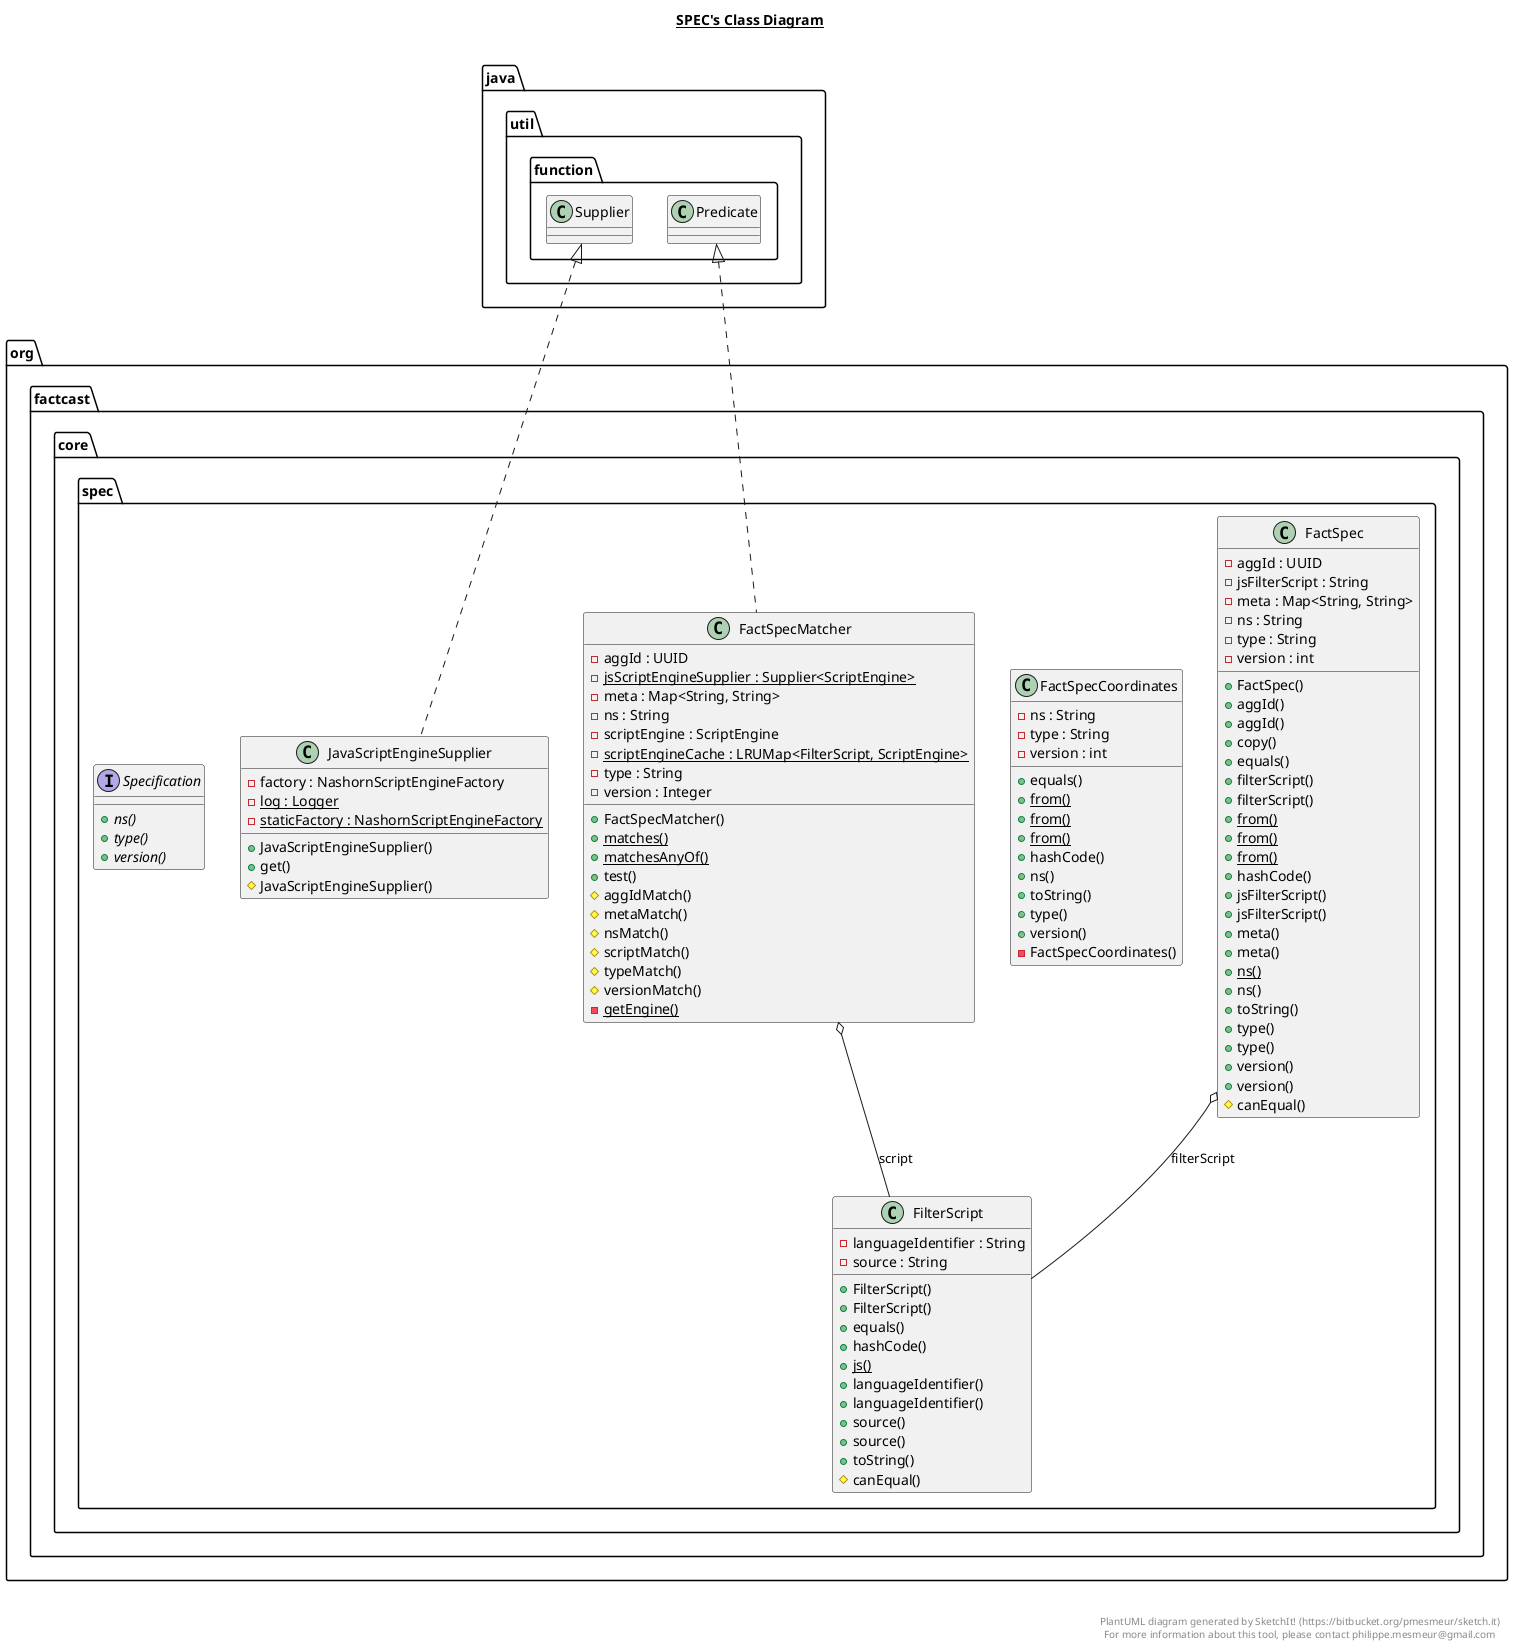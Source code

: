 @startuml

title __SPEC's Class Diagram__\n

  namespace org.factcast.core {
    namespace spec {
      class org.factcast.core.spec.FactSpec {
          - aggId : UUID
          - jsFilterScript : String
          - meta : Map<String, String>
          - ns : String
          - type : String
          - version : int
          + FactSpec()
          + aggId()
          + aggId()
          + copy()
          + equals()
          + filterScript()
          + filterScript()
          {static} + from()
          {static} + from()
          {static} + from()
          + hashCode()
          + jsFilterScript()
          + jsFilterScript()
          + meta()
          + meta()
          {static} + ns()
          + ns()
          + toString()
          + type()
          + type()
          + version()
          + version()
          # canEqual()
      }
    }
  }
  

  namespace org.factcast.core {
    namespace spec {
      class org.factcast.core.spec.FactSpecCoordinates {
          - ns : String
          - type : String
          - version : int
          + equals()
          {static} + from()
          {static} + from()
          {static} + from()
          + hashCode()
          + ns()
          + toString()
          + type()
          + version()
          - FactSpecCoordinates()
      }
    }
  }
  

  namespace org.factcast.core {
    namespace spec {
      class org.factcast.core.spec.FactSpecMatcher {
          - aggId : UUID
          {static} - jsScriptEngineSupplier : Supplier<ScriptEngine>
          - meta : Map<String, String>
          - ns : String
          - scriptEngine : ScriptEngine
          {static} - scriptEngineCache : LRUMap<FilterScript, ScriptEngine>
          - type : String
          - version : Integer
          + FactSpecMatcher()
          {static} + matches()
          {static} + matchesAnyOf()
          + test()
          # aggIdMatch()
          # metaMatch()
          # nsMatch()
          # scriptMatch()
          # typeMatch()
          # versionMatch()
          {static} - getEngine()
      }
    }
  }
  

  namespace org.factcast.core {
    namespace spec {
      class org.factcast.core.spec.FilterScript {
          - languageIdentifier : String
          - source : String
          + FilterScript()
          + FilterScript()
          + equals()
          + hashCode()
          {static} + js()
          + languageIdentifier()
          + languageIdentifier()
          + source()
          + source()
          + toString()
          # canEqual()
      }
    }
  }
  

  namespace org.factcast.core {
    namespace spec {
      class org.factcast.core.spec.JavaScriptEngineSupplier {
          - factory : NashornScriptEngineFactory
          {static} - log : Logger
          {static} - staticFactory : NashornScriptEngineFactory
          + JavaScriptEngineSupplier()
          + get()
          # JavaScriptEngineSupplier()
      }
    }
  }
  

  namespace org.factcast.core {
    namespace spec {
      interface org.factcast.core.spec.Specification {
          {abstract} + ns()
          {abstract} + type()
          {abstract} + version()
      }
    }
  }
  

  org.factcast.core.spec.FactSpec o-- org.factcast.core.spec.FilterScript : filterScript
  org.factcast.core.spec.FactSpecMatcher .up.|> java.util.function.Predicate
  org.factcast.core.spec.FactSpecMatcher o-- org.factcast.core.spec.FilterScript : script
  org.factcast.core.spec.JavaScriptEngineSupplier .up.|> java.util.function.Supplier


right footer


PlantUML diagram generated by SketchIt! (https://bitbucket.org/pmesmeur/sketch.it)
For more information about this tool, please contact philippe.mesmeur@gmail.com
endfooter

@enduml
